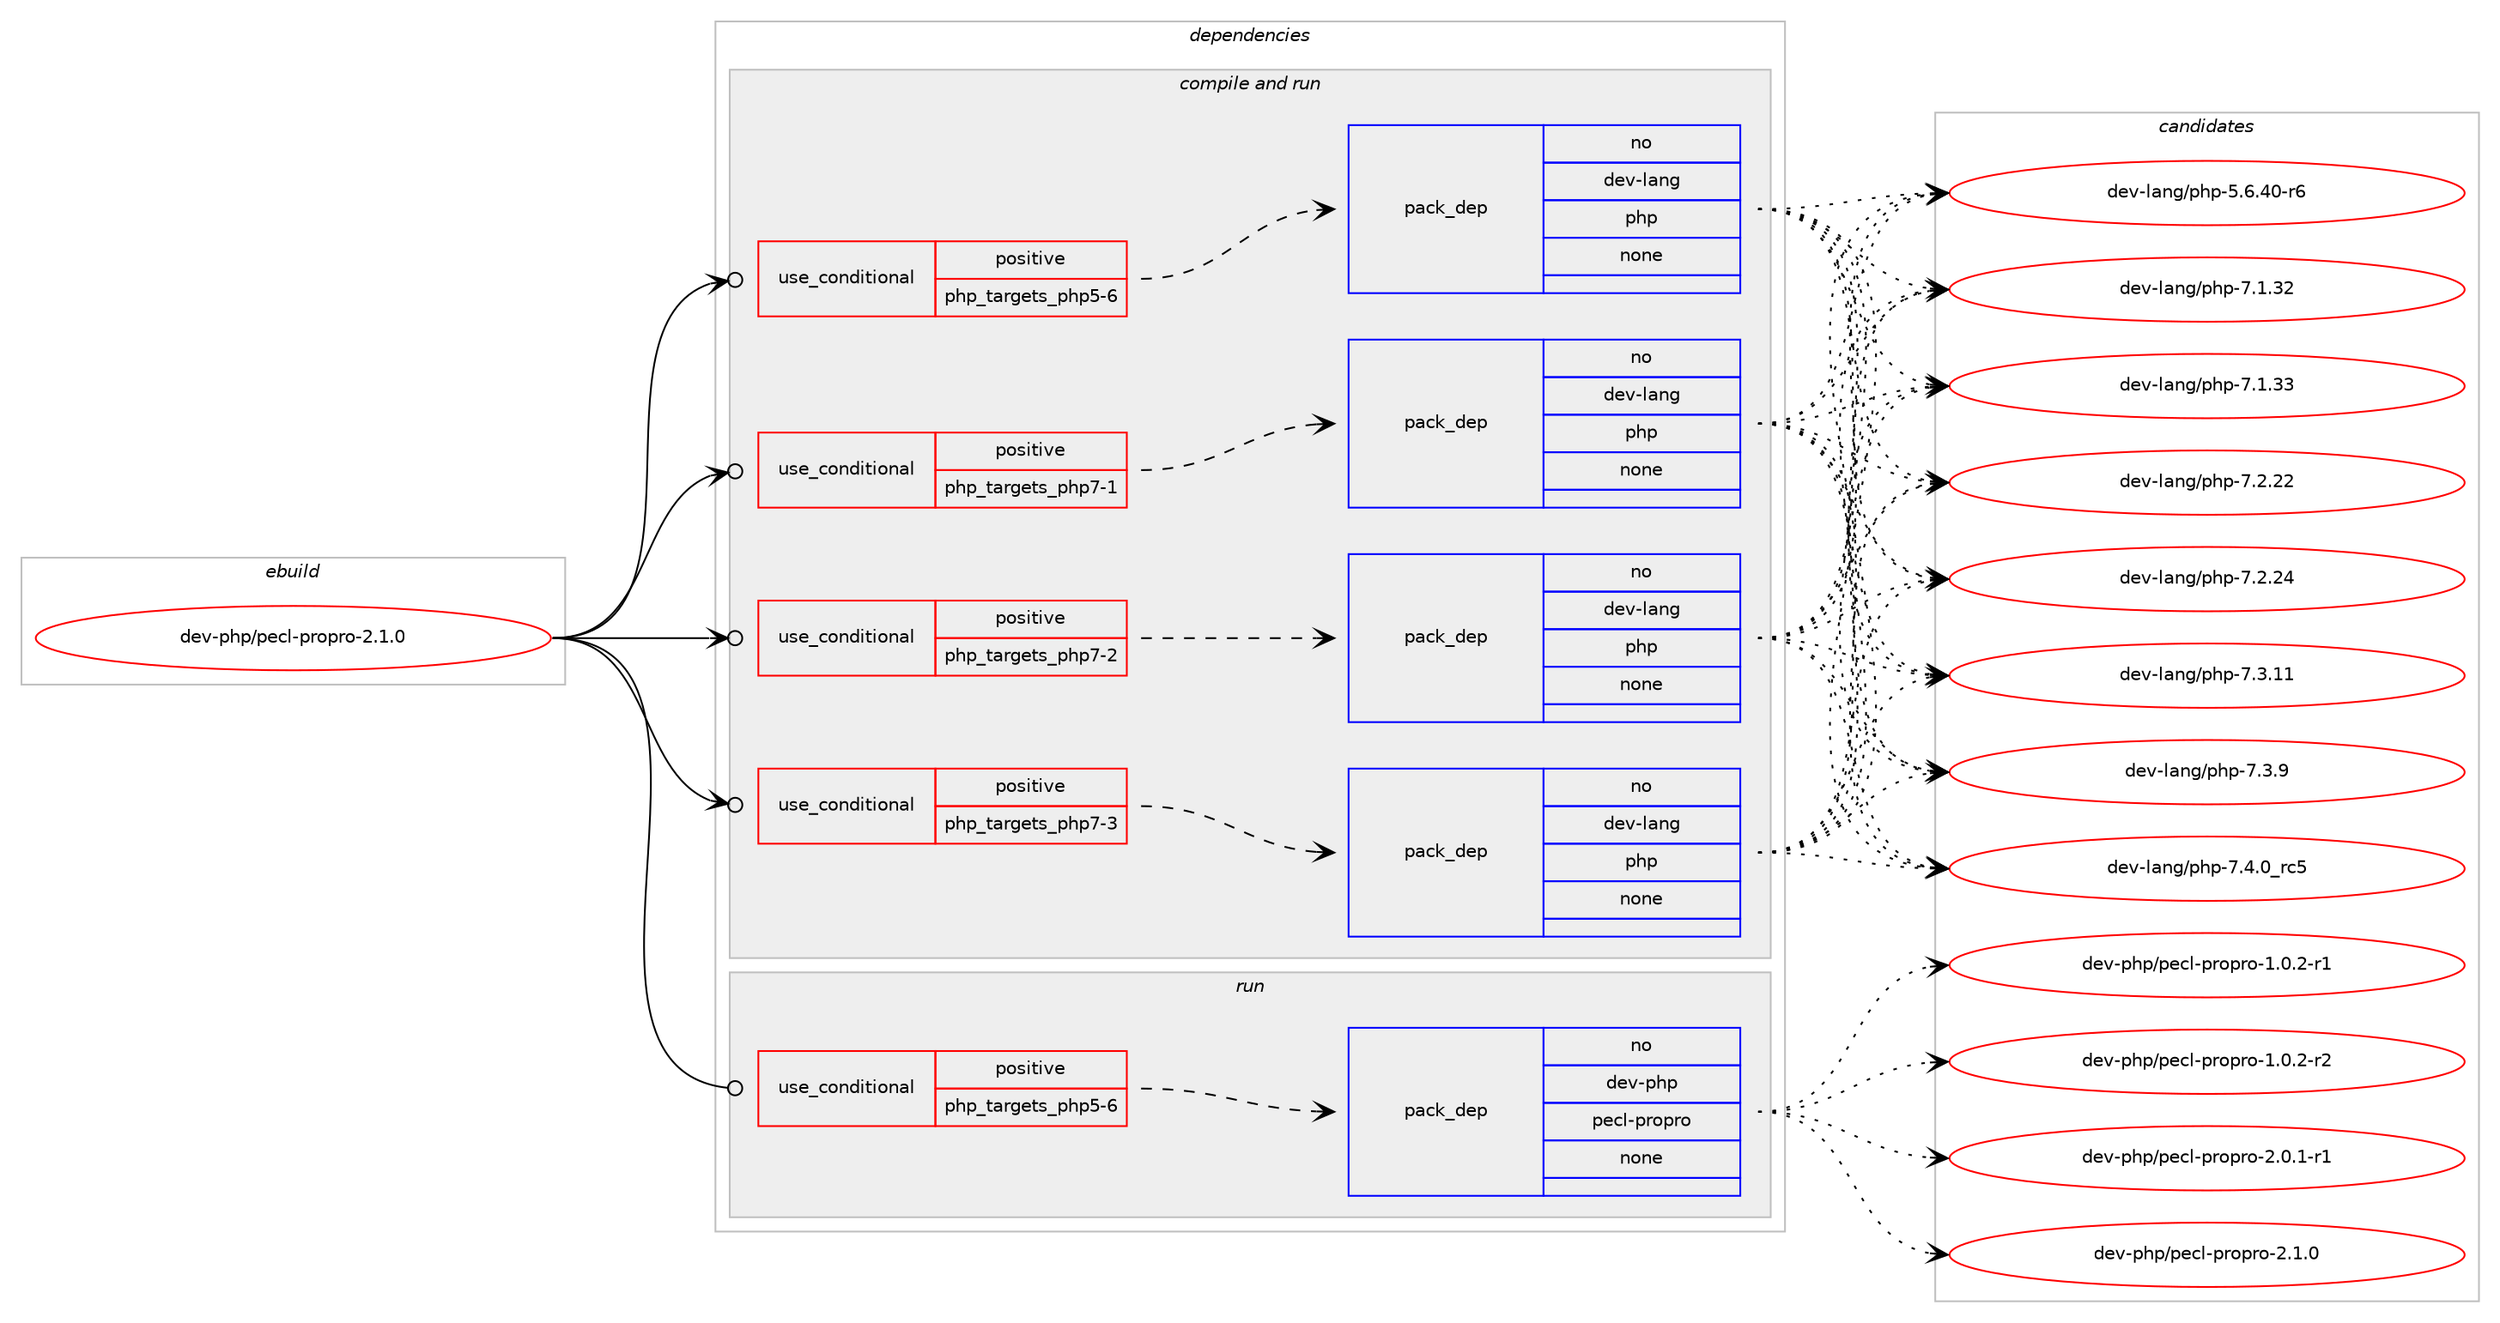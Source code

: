 digraph prolog {

# *************
# Graph options
# *************

newrank=true;
concentrate=true;
compound=true;
graph [rankdir=LR,fontname=Helvetica,fontsize=10,ranksep=1.5];#, ranksep=2.5, nodesep=0.2];
edge  [arrowhead=vee];
node  [fontname=Helvetica,fontsize=10];

# **********
# The ebuild
# **********

subgraph cluster_leftcol {
color=gray;
rank=same;
label=<<i>ebuild</i>>;
id [label="dev-php/pecl-propro-2.1.0", color=red, width=4, href="../dev-php/pecl-propro-2.1.0.svg"];
}

# ****************
# The dependencies
# ****************

subgraph cluster_midcol {
color=gray;
label=<<i>dependencies</i>>;
subgraph cluster_compile {
fillcolor="#eeeeee";
style=filled;
label=<<i>compile</i>>;
}
subgraph cluster_compileandrun {
fillcolor="#eeeeee";
style=filled;
label=<<i>compile and run</i>>;
subgraph cond135122 {
dependency590808 [label=<<TABLE BORDER="0" CELLBORDER="1" CELLSPACING="0" CELLPADDING="4"><TR><TD ROWSPAN="3" CELLPADDING="10">use_conditional</TD></TR><TR><TD>positive</TD></TR><TR><TD>php_targets_php5-6</TD></TR></TABLE>>, shape=none, color=red];
subgraph pack443959 {
dependency590809 [label=<<TABLE BORDER="0" CELLBORDER="1" CELLSPACING="0" CELLPADDING="4" WIDTH="220"><TR><TD ROWSPAN="6" CELLPADDING="30">pack_dep</TD></TR><TR><TD WIDTH="110">no</TD></TR><TR><TD>dev-lang</TD></TR><TR><TD>php</TD></TR><TR><TD>none</TD></TR><TR><TD></TD></TR></TABLE>>, shape=none, color=blue];
}
dependency590808:e -> dependency590809:w [weight=20,style="dashed",arrowhead="vee"];
}
id:e -> dependency590808:w [weight=20,style="solid",arrowhead="odotvee"];
subgraph cond135123 {
dependency590810 [label=<<TABLE BORDER="0" CELLBORDER="1" CELLSPACING="0" CELLPADDING="4"><TR><TD ROWSPAN="3" CELLPADDING="10">use_conditional</TD></TR><TR><TD>positive</TD></TR><TR><TD>php_targets_php7-1</TD></TR></TABLE>>, shape=none, color=red];
subgraph pack443960 {
dependency590811 [label=<<TABLE BORDER="0" CELLBORDER="1" CELLSPACING="0" CELLPADDING="4" WIDTH="220"><TR><TD ROWSPAN="6" CELLPADDING="30">pack_dep</TD></TR><TR><TD WIDTH="110">no</TD></TR><TR><TD>dev-lang</TD></TR><TR><TD>php</TD></TR><TR><TD>none</TD></TR><TR><TD></TD></TR></TABLE>>, shape=none, color=blue];
}
dependency590810:e -> dependency590811:w [weight=20,style="dashed",arrowhead="vee"];
}
id:e -> dependency590810:w [weight=20,style="solid",arrowhead="odotvee"];
subgraph cond135124 {
dependency590812 [label=<<TABLE BORDER="0" CELLBORDER="1" CELLSPACING="0" CELLPADDING="4"><TR><TD ROWSPAN="3" CELLPADDING="10">use_conditional</TD></TR><TR><TD>positive</TD></TR><TR><TD>php_targets_php7-2</TD></TR></TABLE>>, shape=none, color=red];
subgraph pack443961 {
dependency590813 [label=<<TABLE BORDER="0" CELLBORDER="1" CELLSPACING="0" CELLPADDING="4" WIDTH="220"><TR><TD ROWSPAN="6" CELLPADDING="30">pack_dep</TD></TR><TR><TD WIDTH="110">no</TD></TR><TR><TD>dev-lang</TD></TR><TR><TD>php</TD></TR><TR><TD>none</TD></TR><TR><TD></TD></TR></TABLE>>, shape=none, color=blue];
}
dependency590812:e -> dependency590813:w [weight=20,style="dashed",arrowhead="vee"];
}
id:e -> dependency590812:w [weight=20,style="solid",arrowhead="odotvee"];
subgraph cond135125 {
dependency590814 [label=<<TABLE BORDER="0" CELLBORDER="1" CELLSPACING="0" CELLPADDING="4"><TR><TD ROWSPAN="3" CELLPADDING="10">use_conditional</TD></TR><TR><TD>positive</TD></TR><TR><TD>php_targets_php7-3</TD></TR></TABLE>>, shape=none, color=red];
subgraph pack443962 {
dependency590815 [label=<<TABLE BORDER="0" CELLBORDER="1" CELLSPACING="0" CELLPADDING="4" WIDTH="220"><TR><TD ROWSPAN="6" CELLPADDING="30">pack_dep</TD></TR><TR><TD WIDTH="110">no</TD></TR><TR><TD>dev-lang</TD></TR><TR><TD>php</TD></TR><TR><TD>none</TD></TR><TR><TD></TD></TR></TABLE>>, shape=none, color=blue];
}
dependency590814:e -> dependency590815:w [weight=20,style="dashed",arrowhead="vee"];
}
id:e -> dependency590814:w [weight=20,style="solid",arrowhead="odotvee"];
}
subgraph cluster_run {
fillcolor="#eeeeee";
style=filled;
label=<<i>run</i>>;
subgraph cond135126 {
dependency590816 [label=<<TABLE BORDER="0" CELLBORDER="1" CELLSPACING="0" CELLPADDING="4"><TR><TD ROWSPAN="3" CELLPADDING="10">use_conditional</TD></TR><TR><TD>positive</TD></TR><TR><TD>php_targets_php5-6</TD></TR></TABLE>>, shape=none, color=red];
subgraph pack443963 {
dependency590817 [label=<<TABLE BORDER="0" CELLBORDER="1" CELLSPACING="0" CELLPADDING="4" WIDTH="220"><TR><TD ROWSPAN="6" CELLPADDING="30">pack_dep</TD></TR><TR><TD WIDTH="110">no</TD></TR><TR><TD>dev-php</TD></TR><TR><TD>pecl-propro</TD></TR><TR><TD>none</TD></TR><TR><TD></TD></TR></TABLE>>, shape=none, color=blue];
}
dependency590816:e -> dependency590817:w [weight=20,style="dashed",arrowhead="vee"];
}
id:e -> dependency590816:w [weight=20,style="solid",arrowhead="odot"];
}
}

# **************
# The candidates
# **************

subgraph cluster_choices {
rank=same;
color=gray;
label=<<i>candidates</i>>;

subgraph choice443959 {
color=black;
nodesep=1;
choice100101118451089711010347112104112455346544652484511454 [label="dev-lang/php-5.6.40-r6", color=red, width=4,href="../dev-lang/php-5.6.40-r6.svg"];
choice10010111845108971101034711210411245554649465150 [label="dev-lang/php-7.1.32", color=red, width=4,href="../dev-lang/php-7.1.32.svg"];
choice10010111845108971101034711210411245554649465151 [label="dev-lang/php-7.1.33", color=red, width=4,href="../dev-lang/php-7.1.33.svg"];
choice10010111845108971101034711210411245554650465050 [label="dev-lang/php-7.2.22", color=red, width=4,href="../dev-lang/php-7.2.22.svg"];
choice10010111845108971101034711210411245554650465052 [label="dev-lang/php-7.2.24", color=red, width=4,href="../dev-lang/php-7.2.24.svg"];
choice10010111845108971101034711210411245554651464949 [label="dev-lang/php-7.3.11", color=red, width=4,href="../dev-lang/php-7.3.11.svg"];
choice100101118451089711010347112104112455546514657 [label="dev-lang/php-7.3.9", color=red, width=4,href="../dev-lang/php-7.3.9.svg"];
choice100101118451089711010347112104112455546524648951149953 [label="dev-lang/php-7.4.0_rc5", color=red, width=4,href="../dev-lang/php-7.4.0_rc5.svg"];
dependency590809:e -> choice100101118451089711010347112104112455346544652484511454:w [style=dotted,weight="100"];
dependency590809:e -> choice10010111845108971101034711210411245554649465150:w [style=dotted,weight="100"];
dependency590809:e -> choice10010111845108971101034711210411245554649465151:w [style=dotted,weight="100"];
dependency590809:e -> choice10010111845108971101034711210411245554650465050:w [style=dotted,weight="100"];
dependency590809:e -> choice10010111845108971101034711210411245554650465052:w [style=dotted,weight="100"];
dependency590809:e -> choice10010111845108971101034711210411245554651464949:w [style=dotted,weight="100"];
dependency590809:e -> choice100101118451089711010347112104112455546514657:w [style=dotted,weight="100"];
dependency590809:e -> choice100101118451089711010347112104112455546524648951149953:w [style=dotted,weight="100"];
}
subgraph choice443960 {
color=black;
nodesep=1;
choice100101118451089711010347112104112455346544652484511454 [label="dev-lang/php-5.6.40-r6", color=red, width=4,href="../dev-lang/php-5.6.40-r6.svg"];
choice10010111845108971101034711210411245554649465150 [label="dev-lang/php-7.1.32", color=red, width=4,href="../dev-lang/php-7.1.32.svg"];
choice10010111845108971101034711210411245554649465151 [label="dev-lang/php-7.1.33", color=red, width=4,href="../dev-lang/php-7.1.33.svg"];
choice10010111845108971101034711210411245554650465050 [label="dev-lang/php-7.2.22", color=red, width=4,href="../dev-lang/php-7.2.22.svg"];
choice10010111845108971101034711210411245554650465052 [label="dev-lang/php-7.2.24", color=red, width=4,href="../dev-lang/php-7.2.24.svg"];
choice10010111845108971101034711210411245554651464949 [label="dev-lang/php-7.3.11", color=red, width=4,href="../dev-lang/php-7.3.11.svg"];
choice100101118451089711010347112104112455546514657 [label="dev-lang/php-7.3.9", color=red, width=4,href="../dev-lang/php-7.3.9.svg"];
choice100101118451089711010347112104112455546524648951149953 [label="dev-lang/php-7.4.0_rc5", color=red, width=4,href="../dev-lang/php-7.4.0_rc5.svg"];
dependency590811:e -> choice100101118451089711010347112104112455346544652484511454:w [style=dotted,weight="100"];
dependency590811:e -> choice10010111845108971101034711210411245554649465150:w [style=dotted,weight="100"];
dependency590811:e -> choice10010111845108971101034711210411245554649465151:w [style=dotted,weight="100"];
dependency590811:e -> choice10010111845108971101034711210411245554650465050:w [style=dotted,weight="100"];
dependency590811:e -> choice10010111845108971101034711210411245554650465052:w [style=dotted,weight="100"];
dependency590811:e -> choice10010111845108971101034711210411245554651464949:w [style=dotted,weight="100"];
dependency590811:e -> choice100101118451089711010347112104112455546514657:w [style=dotted,weight="100"];
dependency590811:e -> choice100101118451089711010347112104112455546524648951149953:w [style=dotted,weight="100"];
}
subgraph choice443961 {
color=black;
nodesep=1;
choice100101118451089711010347112104112455346544652484511454 [label="dev-lang/php-5.6.40-r6", color=red, width=4,href="../dev-lang/php-5.6.40-r6.svg"];
choice10010111845108971101034711210411245554649465150 [label="dev-lang/php-7.1.32", color=red, width=4,href="../dev-lang/php-7.1.32.svg"];
choice10010111845108971101034711210411245554649465151 [label="dev-lang/php-7.1.33", color=red, width=4,href="../dev-lang/php-7.1.33.svg"];
choice10010111845108971101034711210411245554650465050 [label="dev-lang/php-7.2.22", color=red, width=4,href="../dev-lang/php-7.2.22.svg"];
choice10010111845108971101034711210411245554650465052 [label="dev-lang/php-7.2.24", color=red, width=4,href="../dev-lang/php-7.2.24.svg"];
choice10010111845108971101034711210411245554651464949 [label="dev-lang/php-7.3.11", color=red, width=4,href="../dev-lang/php-7.3.11.svg"];
choice100101118451089711010347112104112455546514657 [label="dev-lang/php-7.3.9", color=red, width=4,href="../dev-lang/php-7.3.9.svg"];
choice100101118451089711010347112104112455546524648951149953 [label="dev-lang/php-7.4.0_rc5", color=red, width=4,href="../dev-lang/php-7.4.0_rc5.svg"];
dependency590813:e -> choice100101118451089711010347112104112455346544652484511454:w [style=dotted,weight="100"];
dependency590813:e -> choice10010111845108971101034711210411245554649465150:w [style=dotted,weight="100"];
dependency590813:e -> choice10010111845108971101034711210411245554649465151:w [style=dotted,weight="100"];
dependency590813:e -> choice10010111845108971101034711210411245554650465050:w [style=dotted,weight="100"];
dependency590813:e -> choice10010111845108971101034711210411245554650465052:w [style=dotted,weight="100"];
dependency590813:e -> choice10010111845108971101034711210411245554651464949:w [style=dotted,weight="100"];
dependency590813:e -> choice100101118451089711010347112104112455546514657:w [style=dotted,weight="100"];
dependency590813:e -> choice100101118451089711010347112104112455546524648951149953:w [style=dotted,weight="100"];
}
subgraph choice443962 {
color=black;
nodesep=1;
choice100101118451089711010347112104112455346544652484511454 [label="dev-lang/php-5.6.40-r6", color=red, width=4,href="../dev-lang/php-5.6.40-r6.svg"];
choice10010111845108971101034711210411245554649465150 [label="dev-lang/php-7.1.32", color=red, width=4,href="../dev-lang/php-7.1.32.svg"];
choice10010111845108971101034711210411245554649465151 [label="dev-lang/php-7.1.33", color=red, width=4,href="../dev-lang/php-7.1.33.svg"];
choice10010111845108971101034711210411245554650465050 [label="dev-lang/php-7.2.22", color=red, width=4,href="../dev-lang/php-7.2.22.svg"];
choice10010111845108971101034711210411245554650465052 [label="dev-lang/php-7.2.24", color=red, width=4,href="../dev-lang/php-7.2.24.svg"];
choice10010111845108971101034711210411245554651464949 [label="dev-lang/php-7.3.11", color=red, width=4,href="../dev-lang/php-7.3.11.svg"];
choice100101118451089711010347112104112455546514657 [label="dev-lang/php-7.3.9", color=red, width=4,href="../dev-lang/php-7.3.9.svg"];
choice100101118451089711010347112104112455546524648951149953 [label="dev-lang/php-7.4.0_rc5", color=red, width=4,href="../dev-lang/php-7.4.0_rc5.svg"];
dependency590815:e -> choice100101118451089711010347112104112455346544652484511454:w [style=dotted,weight="100"];
dependency590815:e -> choice10010111845108971101034711210411245554649465150:w [style=dotted,weight="100"];
dependency590815:e -> choice10010111845108971101034711210411245554649465151:w [style=dotted,weight="100"];
dependency590815:e -> choice10010111845108971101034711210411245554650465050:w [style=dotted,weight="100"];
dependency590815:e -> choice10010111845108971101034711210411245554650465052:w [style=dotted,weight="100"];
dependency590815:e -> choice10010111845108971101034711210411245554651464949:w [style=dotted,weight="100"];
dependency590815:e -> choice100101118451089711010347112104112455546514657:w [style=dotted,weight="100"];
dependency590815:e -> choice100101118451089711010347112104112455546524648951149953:w [style=dotted,weight="100"];
}
subgraph choice443963 {
color=black;
nodesep=1;
choice100101118451121041124711210199108451121141111121141114549464846504511449 [label="dev-php/pecl-propro-1.0.2-r1", color=red, width=4,href="../dev-php/pecl-propro-1.0.2-r1.svg"];
choice100101118451121041124711210199108451121141111121141114549464846504511450 [label="dev-php/pecl-propro-1.0.2-r2", color=red, width=4,href="../dev-php/pecl-propro-1.0.2-r2.svg"];
choice100101118451121041124711210199108451121141111121141114550464846494511449 [label="dev-php/pecl-propro-2.0.1-r1", color=red, width=4,href="../dev-php/pecl-propro-2.0.1-r1.svg"];
choice10010111845112104112471121019910845112114111112114111455046494648 [label="dev-php/pecl-propro-2.1.0", color=red, width=4,href="../dev-php/pecl-propro-2.1.0.svg"];
dependency590817:e -> choice100101118451121041124711210199108451121141111121141114549464846504511449:w [style=dotted,weight="100"];
dependency590817:e -> choice100101118451121041124711210199108451121141111121141114549464846504511450:w [style=dotted,weight="100"];
dependency590817:e -> choice100101118451121041124711210199108451121141111121141114550464846494511449:w [style=dotted,weight="100"];
dependency590817:e -> choice10010111845112104112471121019910845112114111112114111455046494648:w [style=dotted,weight="100"];
}
}

}
